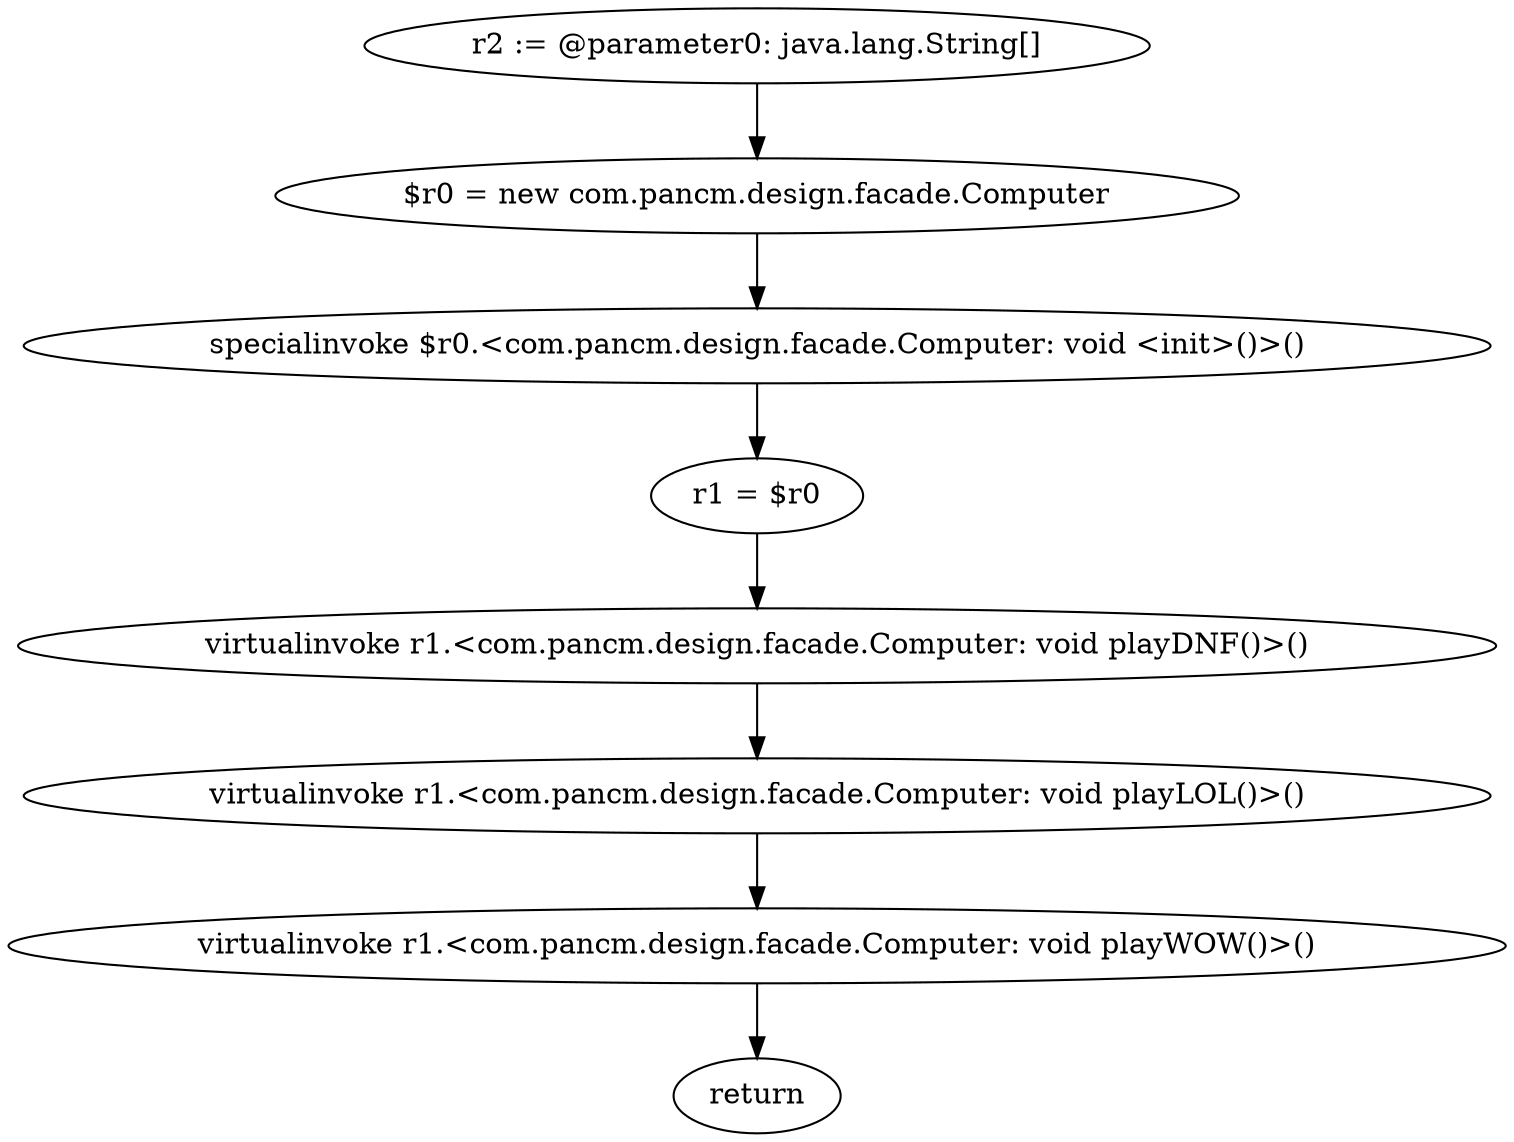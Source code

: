 digraph "unitGraph" {
    "r2 := @parameter0: java.lang.String[]"
    "$r0 = new com.pancm.design.facade.Computer"
    "specialinvoke $r0.<com.pancm.design.facade.Computer: void <init>()>()"
    "r1 = $r0"
    "virtualinvoke r1.<com.pancm.design.facade.Computer: void playDNF()>()"
    "virtualinvoke r1.<com.pancm.design.facade.Computer: void playLOL()>()"
    "virtualinvoke r1.<com.pancm.design.facade.Computer: void playWOW()>()"
    "return"
    "r2 := @parameter0: java.lang.String[]"->"$r0 = new com.pancm.design.facade.Computer";
    "$r0 = new com.pancm.design.facade.Computer"->"specialinvoke $r0.<com.pancm.design.facade.Computer: void <init>()>()";
    "specialinvoke $r0.<com.pancm.design.facade.Computer: void <init>()>()"->"r1 = $r0";
    "r1 = $r0"->"virtualinvoke r1.<com.pancm.design.facade.Computer: void playDNF()>()";
    "virtualinvoke r1.<com.pancm.design.facade.Computer: void playDNF()>()"->"virtualinvoke r1.<com.pancm.design.facade.Computer: void playLOL()>()";
    "virtualinvoke r1.<com.pancm.design.facade.Computer: void playLOL()>()"->"virtualinvoke r1.<com.pancm.design.facade.Computer: void playWOW()>()";
    "virtualinvoke r1.<com.pancm.design.facade.Computer: void playWOW()>()"->"return";
}

